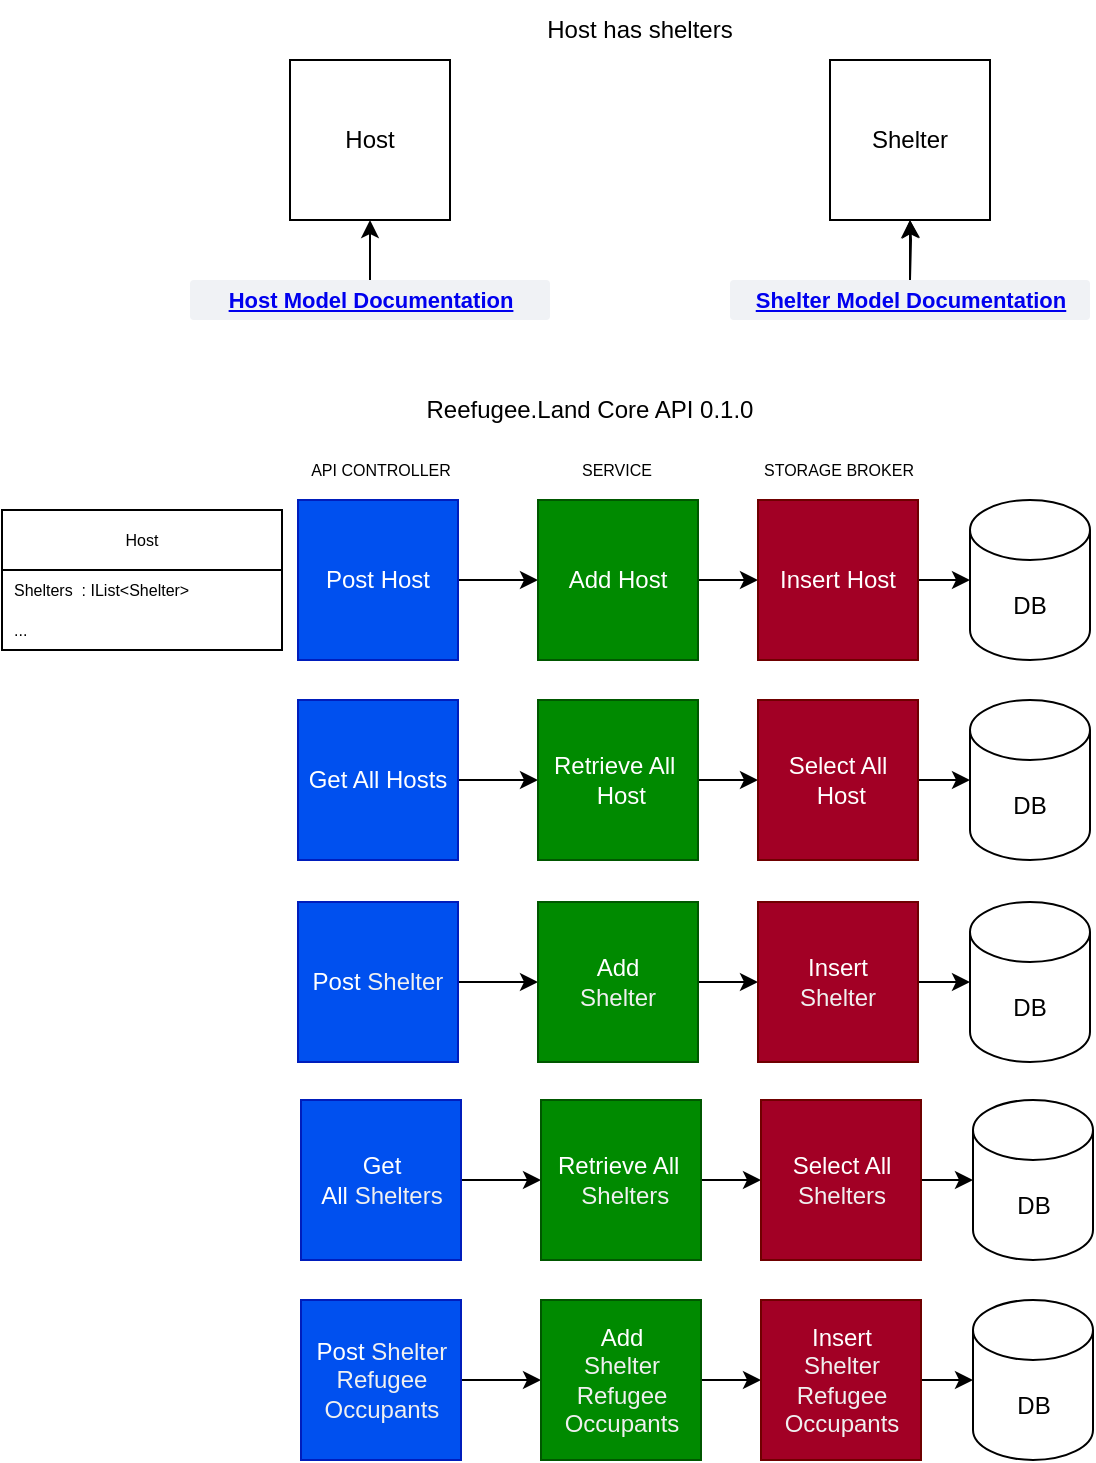 <mxfile version="19.0.3" type="device"><diagram id="kBNqaNJT_XWHhe3vEAI3" name="Host has Shelters"><mxGraphModel dx="1422" dy="905" grid="1" gridSize="10" guides="1" tooltips="1" connect="1" arrows="1" fold="1" page="1" pageScale="1" pageWidth="1100" pageHeight="850" math="0" shadow="0"><root><mxCell id="0"/><mxCell id="1" parent="0"/><mxCell id="Z3Y37e8lLLGUHDUsPMlP-1" value="Host has shelters" style="text;html=1;strokeColor=none;fillColor=none;align=center;verticalAlign=middle;whiteSpace=wrap;rounded=0;" parent="1" vertex="1"><mxGeometry x="390" y="20" width="150" height="30" as="geometry"/></mxCell><mxCell id="EcR_8GziXmsabuMcaouX-1" value="Host" style="whiteSpace=wrap;html=1;aspect=fixed;" parent="1" vertex="1"><mxGeometry x="290" y="50" width="80" height="80" as="geometry"/></mxCell><mxCell id="EcR_8GziXmsabuMcaouX-2" style="edgeStyle=orthogonalEdgeStyle;rounded=0;orthogonalLoop=1;jettySize=auto;html=1;" parent="1" source="EcR_8GziXmsabuMcaouX-3" target="EcR_8GziXmsabuMcaouX-1" edge="1"><mxGeometry relative="1" as="geometry"/></mxCell><mxCell id="EcR_8GziXmsabuMcaouX-3" value="&lt;a href=&quot;https://docs.refugee.land/docs/refugeeland.core/models/host&quot;&gt;Host Model Documentation&lt;/a&gt;" style="dashed=0;html=1;fillColor=#F0F2F5;strokeColor=none;align=center;rounded=1;arcSize=10;fontColor=#3384FF;fontStyle=1;fontSize=11;shadow=0" parent="1" vertex="1"><mxGeometry x="240" y="160" width="180" height="20" as="geometry"/></mxCell><mxCell id="EcR_8GziXmsabuMcaouX-8" value="Shelter" style="whiteSpace=wrap;html=1;aspect=fixed;" parent="1" vertex="1"><mxGeometry x="560" y="50" width="80" height="80" as="geometry"/></mxCell><mxCell id="EcR_8GziXmsabuMcaouX-9" style="edgeStyle=orthogonalEdgeStyle;rounded=0;orthogonalLoop=1;jettySize=auto;html=1;" parent="1" target="EcR_8GziXmsabuMcaouX-8" edge="1"><mxGeometry relative="1" as="geometry"><mxPoint x="600" y="160" as="sourcePoint"/></mxGeometry></mxCell><mxCell id="EcR_8GziXmsabuMcaouX-11" value="" style="edgeStyle=orthogonalEdgeStyle;rounded=0;orthogonalLoop=1;jettySize=auto;html=1;" parent="1" source="EcR_8GziXmsabuMcaouX-10" target="EcR_8GziXmsabuMcaouX-8" edge="1"><mxGeometry relative="1" as="geometry"><mxPoint x="600" y="160" as="sourcePoint"/></mxGeometry></mxCell><mxCell id="EcR_8GziXmsabuMcaouX-10" value="&lt;a href=&quot;https://docs.refugee.land/docs/refugeeland.core/models/shelter&quot;&gt;Shelter Model Documentation&lt;/a&gt;" style="dashed=0;html=1;fillColor=#F0F2F5;strokeColor=none;align=center;rounded=1;arcSize=10;fontColor=#3384FF;fontStyle=1;fontSize=11;shadow=0" parent="1" vertex="1"><mxGeometry x="510" y="160" width="180" height="20" as="geometry"/></mxCell><mxCell id="iF9LJ47_0ak0R6h4xF9o-1" value="Reefugee.Land Core API 0.1.0" style="text;html=1;strokeColor=none;fillColor=none;align=center;verticalAlign=middle;whiteSpace=wrap;rounded=0;" parent="1" vertex="1"><mxGeometry x="330" y="210" width="220" height="30" as="geometry"/></mxCell><mxCell id="zHlAzHM6PjNSpifpemgY-1" style="edgeStyle=orthogonalEdgeStyle;rounded=0;orthogonalLoop=1;jettySize=auto;html=1;entryX=0;entryY=0.5;entryDx=0;entryDy=0;fontSize=8;" parent="1" source="zHlAzHM6PjNSpifpemgY-2" target="zHlAzHM6PjNSpifpemgY-4" edge="1"><mxGeometry relative="1" as="geometry"/></mxCell><mxCell id="zHlAzHM6PjNSpifpemgY-2" value="Post Host" style="whiteSpace=wrap;html=1;aspect=fixed;fillColor=#0050ef;fontColor=#ffffff;strokeColor=#001DBC;" parent="1" vertex="1"><mxGeometry x="294" y="270" width="80" height="80" as="geometry"/></mxCell><mxCell id="zHlAzHM6PjNSpifpemgY-3" style="edgeStyle=orthogonalEdgeStyle;rounded=0;orthogonalLoop=1;jettySize=auto;html=1;entryX=0;entryY=0.5;entryDx=0;entryDy=0;fontSize=8;" parent="1" source="zHlAzHM6PjNSpifpemgY-4" target="zHlAzHM6PjNSpifpemgY-6" edge="1"><mxGeometry relative="1" as="geometry"/></mxCell><mxCell id="zHlAzHM6PjNSpifpemgY-4" value="Add Host" style="whiteSpace=wrap;html=1;aspect=fixed;fillColor=#008a00;fontColor=#ffffff;strokeColor=#005700;" parent="1" vertex="1"><mxGeometry x="414" y="270" width="80" height="80" as="geometry"/></mxCell><mxCell id="zHlAzHM6PjNSpifpemgY-5" style="edgeStyle=orthogonalEdgeStyle;rounded=0;orthogonalLoop=1;jettySize=auto;html=1;fontSize=8;" parent="1" source="zHlAzHM6PjNSpifpemgY-6" target="zHlAzHM6PjNSpifpemgY-26" edge="1"><mxGeometry relative="1" as="geometry"/></mxCell><mxCell id="zHlAzHM6PjNSpifpemgY-6" value="Insert Host" style="whiteSpace=wrap;html=1;aspect=fixed;fillColor=#a20025;fontColor=#ffffff;strokeColor=#6F0000;" parent="1" vertex="1"><mxGeometry x="524" y="270" width="80" height="80" as="geometry"/></mxCell><mxCell id="zHlAzHM6PjNSpifpemgY-7" style="edgeStyle=orthogonalEdgeStyle;rounded=0;orthogonalLoop=1;jettySize=auto;html=1;fontSize=8;" parent="1" edge="1"><mxGeometry relative="1" as="geometry"><mxPoint x="414" y="510" as="targetPoint"/></mxGeometry></mxCell><mxCell id="zHlAzHM6PjNSpifpemgY-9" style="edgeStyle=orthogonalEdgeStyle;rounded=0;orthogonalLoop=1;jettySize=auto;html=1;fontSize=8;" parent="1" edge="1"><mxGeometry relative="1" as="geometry"><mxPoint x="524" y="510" as="targetPoint"/></mxGeometry></mxCell><mxCell id="zHlAzHM6PjNSpifpemgY-11" style="edgeStyle=orthogonalEdgeStyle;rounded=0;orthogonalLoop=1;jettySize=auto;html=1;fontSize=8;" parent="1" edge="1"><mxGeometry relative="1" as="geometry"><mxPoint x="630" y="510" as="targetPoint"/></mxGeometry></mxCell><mxCell id="zHlAzHM6PjNSpifpemgY-13" style="edgeStyle=orthogonalEdgeStyle;rounded=0;orthogonalLoop=1;jettySize=auto;html=1;fontSize=8;" parent="1" source="zHlAzHM6PjNSpifpemgY-14" target="zHlAzHM6PjNSpifpemgY-16" edge="1"><mxGeometry relative="1" as="geometry"/></mxCell><mxCell id="zHlAzHM6PjNSpifpemgY-14" value="Post&amp;nbsp;&lt;span style=&quot;color: rgb(240, 240, 240);&quot;&gt;Shelter&lt;/span&gt;" style="whiteSpace=wrap;html=1;aspect=fixed;fillColor=#0050ef;fontColor=#ffffff;strokeColor=#001DBC;" parent="1" vertex="1"><mxGeometry x="294" y="471" width="80" height="80" as="geometry"/></mxCell><mxCell id="zHlAzHM6PjNSpifpemgY-15" style="edgeStyle=orthogonalEdgeStyle;rounded=0;orthogonalLoop=1;jettySize=auto;html=1;fontSize=8;" parent="1" source="zHlAzHM6PjNSpifpemgY-16" target="zHlAzHM6PjNSpifpemgY-18" edge="1"><mxGeometry relative="1" as="geometry"/></mxCell><mxCell id="zHlAzHM6PjNSpifpemgY-16" value="Add&lt;br&gt;&lt;span style=&quot;color: rgb(240, 240, 240);&quot;&gt;Shelter&lt;/span&gt;" style="whiteSpace=wrap;html=1;aspect=fixed;fillColor=#008a00;fontColor=#ffffff;strokeColor=#005700;" parent="1" vertex="1"><mxGeometry x="414" y="471" width="80" height="80" as="geometry"/></mxCell><mxCell id="zHlAzHM6PjNSpifpemgY-17" style="edgeStyle=orthogonalEdgeStyle;rounded=0;orthogonalLoop=1;jettySize=auto;html=1;entryX=0;entryY=0.5;entryDx=0;entryDy=0;entryPerimeter=0;fontSize=8;" parent="1" source="zHlAzHM6PjNSpifpemgY-18" target="zHlAzHM6PjNSpifpemgY-27" edge="1"><mxGeometry relative="1" as="geometry"/></mxCell><mxCell id="zHlAzHM6PjNSpifpemgY-18" value="Insert&lt;br&gt;&lt;span style=&quot;color: rgb(240, 240, 240);&quot;&gt;Shelter&lt;/span&gt;" style="whiteSpace=wrap;html=1;aspect=fixed;fillColor=#a20025;fontColor=#ffffff;strokeColor=#6F0000;" parent="1" vertex="1"><mxGeometry x="524" y="471" width="80" height="80" as="geometry"/></mxCell><mxCell id="zHlAzHM6PjNSpifpemgY-19" value="Host" style="swimlane;fontStyle=0;childLayout=stackLayout;horizontal=1;startSize=30;horizontalStack=0;resizeParent=1;resizeParentMax=0;resizeLast=0;collapsible=1;marginBottom=0;fontSize=8;" parent="1" vertex="1"><mxGeometry x="146" y="275" width="140" height="70" as="geometry"><mxRectangle x="250" y="530" width="110" height="30" as="alternateBounds"/></mxGeometry></mxCell><mxCell id="zHlAzHM6PjNSpifpemgY-20" value="Shelters  : IList&lt;Shelter&gt;" style="text;strokeColor=none;fillColor=none;align=left;verticalAlign=middle;spacingLeft=4;spacingRight=4;overflow=hidden;points=[[0,0.5],[1,0.5]];portConstraint=eastwest;rotatable=0;fontSize=8;" parent="zHlAzHM6PjNSpifpemgY-19" vertex="1"><mxGeometry y="30" width="140" height="20" as="geometry"/></mxCell><mxCell id="zHlAzHM6PjNSpifpemgY-22" value="..." style="text;strokeColor=none;fillColor=none;align=left;verticalAlign=middle;spacingLeft=4;spacingRight=4;overflow=hidden;points=[[0,0.5],[1,0.5]];portConstraint=eastwest;rotatable=0;fontSize=8;" parent="zHlAzHM6PjNSpifpemgY-19" vertex="1"><mxGeometry y="50" width="140" height="20" as="geometry"/></mxCell><mxCell id="zHlAzHM6PjNSpifpemgY-23" value="API CONTROLLER" style="text;html=1;strokeColor=none;fillColor=none;align=center;verticalAlign=middle;whiteSpace=wrap;rounded=0;fontSize=8;" parent="1" vertex="1"><mxGeometry x="295.5" y="240" width="78.5" height="30" as="geometry"/></mxCell><mxCell id="zHlAzHM6PjNSpifpemgY-24" value="SERVICE" style="text;html=1;strokeColor=none;fillColor=none;align=center;verticalAlign=middle;whiteSpace=wrap;rounded=0;fontSize=8;" parent="1" vertex="1"><mxGeometry x="414" y="240" width="78.5" height="30" as="geometry"/></mxCell><mxCell id="zHlAzHM6PjNSpifpemgY-25" value="STORAGE BROKER" style="text;html=1;strokeColor=none;fillColor=none;align=center;verticalAlign=middle;whiteSpace=wrap;rounded=0;fontSize=8;" parent="1" vertex="1"><mxGeometry x="524.75" y="240" width="78.5" height="30" as="geometry"/></mxCell><mxCell id="zHlAzHM6PjNSpifpemgY-26" value="DB" style="shape=cylinder3;whiteSpace=wrap;html=1;boundedLbl=1;backgroundOutline=1;size=15;" parent="1" vertex="1"><mxGeometry x="630" y="270" width="60" height="80" as="geometry"/></mxCell><mxCell id="zHlAzHM6PjNSpifpemgY-27" value="DB" style="shape=cylinder3;whiteSpace=wrap;html=1;boundedLbl=1;backgroundOutline=1;size=15;" parent="1" vertex="1"><mxGeometry x="630" y="471" width="60" height="80" as="geometry"/></mxCell><mxCell id="MLbu5TKIRcCm9hCiDH3h-7" style="edgeStyle=orthogonalEdgeStyle;rounded=0;orthogonalLoop=1;jettySize=auto;html=1;" parent="1" source="MLbu5TKIRcCm9hCiDH3h-1" target="MLbu5TKIRcCm9hCiDH3h-2" edge="1"><mxGeometry relative="1" as="geometry"/></mxCell><mxCell id="MLbu5TKIRcCm9hCiDH3h-1" value="Get All Hosts" style="whiteSpace=wrap;html=1;aspect=fixed;fillColor=#0050ef;fontColor=#ffffff;strokeColor=#001DBC;" parent="1" vertex="1"><mxGeometry x="294" y="370" width="80" height="80" as="geometry"/></mxCell><mxCell id="MLbu5TKIRcCm9hCiDH3h-6" style="edgeStyle=orthogonalEdgeStyle;rounded=0;orthogonalLoop=1;jettySize=auto;html=1;entryX=0;entryY=0.5;entryDx=0;entryDy=0;" parent="1" source="MLbu5TKIRcCm9hCiDH3h-2" target="MLbu5TKIRcCm9hCiDH3h-3" edge="1"><mxGeometry relative="1" as="geometry"/></mxCell><mxCell id="MLbu5TKIRcCm9hCiDH3h-2" value="Retrieve All&amp;nbsp;&lt;br&gt;&amp;nbsp;Host" style="whiteSpace=wrap;html=1;aspect=fixed;fillColor=#008a00;fontColor=#ffffff;strokeColor=#005700;" parent="1" vertex="1"><mxGeometry x="414" y="370" width="80" height="80" as="geometry"/></mxCell><mxCell id="MLbu5TKIRcCm9hCiDH3h-5" style="edgeStyle=orthogonalEdgeStyle;rounded=0;orthogonalLoop=1;jettySize=auto;html=1;entryX=0;entryY=0.5;entryDx=0;entryDy=0;entryPerimeter=0;" parent="1" source="MLbu5TKIRcCm9hCiDH3h-3" target="MLbu5TKIRcCm9hCiDH3h-4" edge="1"><mxGeometry relative="1" as="geometry"/></mxCell><mxCell id="MLbu5TKIRcCm9hCiDH3h-3" value="Select All&lt;br&gt;&amp;nbsp;Host" style="whiteSpace=wrap;html=1;aspect=fixed;fillColor=#a20025;fontColor=#ffffff;strokeColor=#6F0000;" parent="1" vertex="1"><mxGeometry x="524" y="370" width="80" height="80" as="geometry"/></mxCell><mxCell id="MLbu5TKIRcCm9hCiDH3h-4" value="DB" style="shape=cylinder3;whiteSpace=wrap;html=1;boundedLbl=1;backgroundOutline=1;size=15;" parent="1" vertex="1"><mxGeometry x="630" y="370" width="60" height="80" as="geometry"/></mxCell><mxCell id="MLbu5TKIRcCm9hCiDH3h-12" style="edgeStyle=orthogonalEdgeStyle;rounded=0;orthogonalLoop=1;jettySize=auto;html=1;entryX=0;entryY=0.5;entryDx=0;entryDy=0;" parent="1" source="MLbu5TKIRcCm9hCiDH3h-8" target="MLbu5TKIRcCm9hCiDH3h-9" edge="1"><mxGeometry relative="1" as="geometry"/></mxCell><mxCell id="MLbu5TKIRcCm9hCiDH3h-8" value="Get All&amp;nbsp;&lt;span style=&quot;color: rgb(240, 240, 240);&quot;&gt;Shelters&lt;/span&gt;" style="whiteSpace=wrap;html=1;aspect=fixed;fillColor=#0050ef;fontColor=#ffffff;strokeColor=#001DBC;" parent="1" vertex="1"><mxGeometry x="295.5" y="570" width="80" height="80" as="geometry"/></mxCell><mxCell id="MLbu5TKIRcCm9hCiDH3h-13" style="edgeStyle=orthogonalEdgeStyle;rounded=0;orthogonalLoop=1;jettySize=auto;html=1;" parent="1" source="MLbu5TKIRcCm9hCiDH3h-9" target="MLbu5TKIRcCm9hCiDH3h-10" edge="1"><mxGeometry relative="1" as="geometry"/></mxCell><mxCell id="MLbu5TKIRcCm9hCiDH3h-9" value="Retrieve All&amp;nbsp;&lt;br&gt;&amp;nbsp;&lt;span style=&quot;color: rgb(240, 240, 240);&quot;&gt;Shelters&lt;/span&gt;" style="whiteSpace=wrap;html=1;aspect=fixed;fillColor=#008a00;fontColor=#ffffff;strokeColor=#005700;" parent="1" vertex="1"><mxGeometry x="415.5" y="570" width="80" height="80" as="geometry"/></mxCell><mxCell id="MLbu5TKIRcCm9hCiDH3h-14" style="edgeStyle=orthogonalEdgeStyle;rounded=0;orthogonalLoop=1;jettySize=auto;html=1;" parent="1" source="MLbu5TKIRcCm9hCiDH3h-10" target="MLbu5TKIRcCm9hCiDH3h-11" edge="1"><mxGeometry relative="1" as="geometry"/></mxCell><mxCell id="MLbu5TKIRcCm9hCiDH3h-10" value="Select All&lt;br&gt;&lt;span style=&quot;color: rgb(240, 240, 240);&quot;&gt;Shelters&lt;/span&gt;" style="whiteSpace=wrap;html=1;aspect=fixed;fillColor=#a20025;fontColor=#ffffff;strokeColor=#6F0000;" parent="1" vertex="1"><mxGeometry x="525.5" y="570" width="80" height="80" as="geometry"/></mxCell><mxCell id="MLbu5TKIRcCm9hCiDH3h-11" value="DB" style="shape=cylinder3;whiteSpace=wrap;html=1;boundedLbl=1;backgroundOutline=1;size=15;" parent="1" vertex="1"><mxGeometry x="631.5" y="570" width="60" height="80" as="geometry"/></mxCell><mxCell id="OmnggbwUCNm3mu2oCjra-1" style="edgeStyle=orthogonalEdgeStyle;rounded=0;orthogonalLoop=1;jettySize=auto;html=1;fontSize=8;" edge="1" parent="1" source="OmnggbwUCNm3mu2oCjra-2" target="OmnggbwUCNm3mu2oCjra-4"><mxGeometry relative="1" as="geometry"/></mxCell><mxCell id="OmnggbwUCNm3mu2oCjra-2" value="Post&amp;nbsp;&lt;span style=&quot;color: rgb(240, 240, 240);&quot;&gt;Shelter&lt;br&gt;Refugee&lt;br&gt;Occupants&lt;br&gt;&lt;/span&gt;" style="whiteSpace=wrap;html=1;aspect=fixed;fillColor=#0050ef;fontColor=#ffffff;strokeColor=#001DBC;" vertex="1" parent="1"><mxGeometry x="295.5" y="670" width="80" height="80" as="geometry"/></mxCell><mxCell id="OmnggbwUCNm3mu2oCjra-3" style="edgeStyle=orthogonalEdgeStyle;rounded=0;orthogonalLoop=1;jettySize=auto;html=1;fontSize=8;" edge="1" parent="1" source="OmnggbwUCNm3mu2oCjra-4" target="OmnggbwUCNm3mu2oCjra-6"><mxGeometry relative="1" as="geometry"/></mxCell><mxCell id="OmnggbwUCNm3mu2oCjra-4" value="Add&lt;br&gt;&lt;span style=&quot;color: rgb(240, 240, 240);&quot;&gt;Shelter&lt;br&gt;&lt;/span&gt;&lt;span style=&quot;color: rgb(240, 240, 240);&quot;&gt;Refugee&lt;/span&gt;&lt;br style=&quot;color: rgb(240, 240, 240);&quot;&gt;&lt;span style=&quot;color: rgb(240, 240, 240);&quot;&gt;Occupants&lt;/span&gt;&lt;span style=&quot;color: rgb(240, 240, 240);&quot;&gt;&lt;br&gt;&lt;/span&gt;" style="whiteSpace=wrap;html=1;aspect=fixed;fillColor=#008a00;fontColor=#ffffff;strokeColor=#005700;" vertex="1" parent="1"><mxGeometry x="415.5" y="670" width="80" height="80" as="geometry"/></mxCell><mxCell id="OmnggbwUCNm3mu2oCjra-5" style="edgeStyle=orthogonalEdgeStyle;rounded=0;orthogonalLoop=1;jettySize=auto;html=1;entryX=0;entryY=0.5;entryDx=0;entryDy=0;entryPerimeter=0;fontSize=8;" edge="1" parent="1" source="OmnggbwUCNm3mu2oCjra-6" target="OmnggbwUCNm3mu2oCjra-7"><mxGeometry relative="1" as="geometry"/></mxCell><mxCell id="OmnggbwUCNm3mu2oCjra-6" value="Insert&lt;br&gt;&lt;span style=&quot;color: rgb(240, 240, 240);&quot;&gt;Shelter&lt;br&gt;&lt;/span&gt;&lt;span style=&quot;color: rgb(240, 240, 240);&quot;&gt;Refugee&lt;/span&gt;&lt;br style=&quot;color: rgb(240, 240, 240);&quot;&gt;&lt;span style=&quot;color: rgb(240, 240, 240);&quot;&gt;Occupants&lt;/span&gt;&lt;span style=&quot;color: rgb(240, 240, 240);&quot;&gt;&lt;br&gt;&lt;/span&gt;" style="whiteSpace=wrap;html=1;aspect=fixed;fillColor=#a20025;fontColor=#ffffff;strokeColor=#6F0000;" vertex="1" parent="1"><mxGeometry x="525.5" y="670" width="80" height="80" as="geometry"/></mxCell><mxCell id="OmnggbwUCNm3mu2oCjra-7" value="DB" style="shape=cylinder3;whiteSpace=wrap;html=1;boundedLbl=1;backgroundOutline=1;size=15;" vertex="1" parent="1"><mxGeometry x="631.5" y="670" width="60" height="80" as="geometry"/></mxCell></root></mxGraphModel></diagram></mxfile>